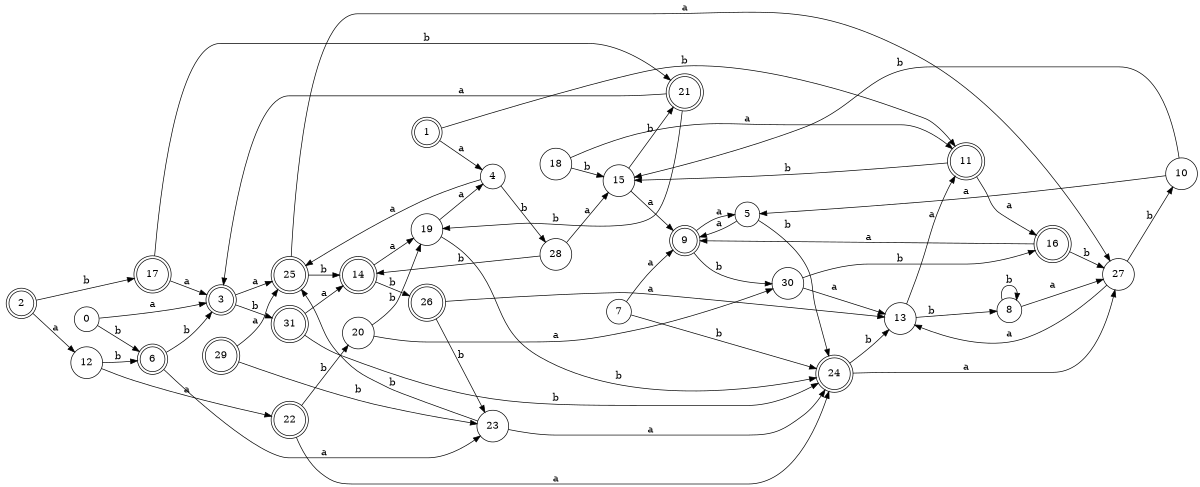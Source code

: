 digraph n26_7 {
__start0 [label="" shape="none"];

rankdir=LR;
size="8,5";

s0 [style="filled", color="black", fillcolor="white" shape="circle", label="0"];
s1 [style="rounded,filled", color="black", fillcolor="white" shape="doublecircle", label="1"];
s2 [style="rounded,filled", color="black", fillcolor="white" shape="doublecircle", label="2"];
s3 [style="rounded,filled", color="black", fillcolor="white" shape="doublecircle", label="3"];
s4 [style="filled", color="black", fillcolor="white" shape="circle", label="4"];
s5 [style="filled", color="black", fillcolor="white" shape="circle", label="5"];
s6 [style="rounded,filled", color="black", fillcolor="white" shape="doublecircle", label="6"];
s7 [style="filled", color="black", fillcolor="white" shape="circle", label="7"];
s8 [style="filled", color="black", fillcolor="white" shape="circle", label="8"];
s9 [style="rounded,filled", color="black", fillcolor="white" shape="doublecircle", label="9"];
s10 [style="filled", color="black", fillcolor="white" shape="circle", label="10"];
s11 [style="rounded,filled", color="black", fillcolor="white" shape="doublecircle", label="11"];
s12 [style="filled", color="black", fillcolor="white" shape="circle", label="12"];
s13 [style="filled", color="black", fillcolor="white" shape="circle", label="13"];
s14 [style="rounded,filled", color="black", fillcolor="white" shape="doublecircle", label="14"];
s15 [style="filled", color="black", fillcolor="white" shape="circle", label="15"];
s16 [style="rounded,filled", color="black", fillcolor="white" shape="doublecircle", label="16"];
s17 [style="rounded,filled", color="black", fillcolor="white" shape="doublecircle", label="17"];
s18 [style="filled", color="black", fillcolor="white" shape="circle", label="18"];
s19 [style="filled", color="black", fillcolor="white" shape="circle", label="19"];
s20 [style="filled", color="black", fillcolor="white" shape="circle", label="20"];
s21 [style="rounded,filled", color="black", fillcolor="white" shape="doublecircle", label="21"];
s22 [style="rounded,filled", color="black", fillcolor="white" shape="doublecircle", label="22"];
s23 [style="filled", color="black", fillcolor="white" shape="circle", label="23"];
s24 [style="rounded,filled", color="black", fillcolor="white" shape="doublecircle", label="24"];
s25 [style="rounded,filled", color="black", fillcolor="white" shape="doublecircle", label="25"];
s26 [style="rounded,filled", color="black", fillcolor="white" shape="doublecircle", label="26"];
s27 [style="filled", color="black", fillcolor="white" shape="circle", label="27"];
s28 [style="filled", color="black", fillcolor="white" shape="circle", label="28"];
s29 [style="rounded,filled", color="black", fillcolor="white" shape="doublecircle", label="29"];
s30 [style="filled", color="black", fillcolor="white" shape="circle", label="30"];
s31 [style="rounded,filled", color="black", fillcolor="white" shape="doublecircle", label="31"];
s0 -> s3 [label="a"];
s0 -> s6 [label="b"];
s1 -> s4 [label="a"];
s1 -> s11 [label="b"];
s2 -> s12 [label="a"];
s2 -> s17 [label="b"];
s3 -> s25 [label="a"];
s3 -> s31 [label="b"];
s4 -> s25 [label="a"];
s4 -> s28 [label="b"];
s5 -> s9 [label="a"];
s5 -> s24 [label="b"];
s6 -> s23 [label="a"];
s6 -> s3 [label="b"];
s7 -> s9 [label="a"];
s7 -> s24 [label="b"];
s8 -> s27 [label="a"];
s8 -> s8 [label="b"];
s9 -> s5 [label="a"];
s9 -> s30 [label="b"];
s10 -> s5 [label="a"];
s10 -> s15 [label="b"];
s11 -> s16 [label="a"];
s11 -> s15 [label="b"];
s12 -> s22 [label="a"];
s12 -> s6 [label="b"];
s13 -> s11 [label="a"];
s13 -> s8 [label="b"];
s14 -> s19 [label="a"];
s14 -> s26 [label="b"];
s15 -> s9 [label="a"];
s15 -> s21 [label="b"];
s16 -> s9 [label="a"];
s16 -> s27 [label="b"];
s17 -> s3 [label="a"];
s17 -> s21 [label="b"];
s18 -> s11 [label="a"];
s18 -> s15 [label="b"];
s19 -> s4 [label="a"];
s19 -> s24 [label="b"];
s20 -> s30 [label="a"];
s20 -> s19 [label="b"];
s21 -> s3 [label="a"];
s21 -> s19 [label="b"];
s22 -> s24 [label="a"];
s22 -> s20 [label="b"];
s23 -> s24 [label="a"];
s23 -> s25 [label="b"];
s24 -> s27 [label="a"];
s24 -> s13 [label="b"];
s25 -> s27 [label="a"];
s25 -> s14 [label="b"];
s26 -> s13 [label="a"];
s26 -> s23 [label="b"];
s27 -> s13 [label="a"];
s27 -> s10 [label="b"];
s28 -> s15 [label="a"];
s28 -> s14 [label="b"];
s29 -> s25 [label="a"];
s29 -> s23 [label="b"];
s30 -> s13 [label="a"];
s30 -> s16 [label="b"];
s31 -> s14 [label="a"];
s31 -> s24 [label="b"];

}